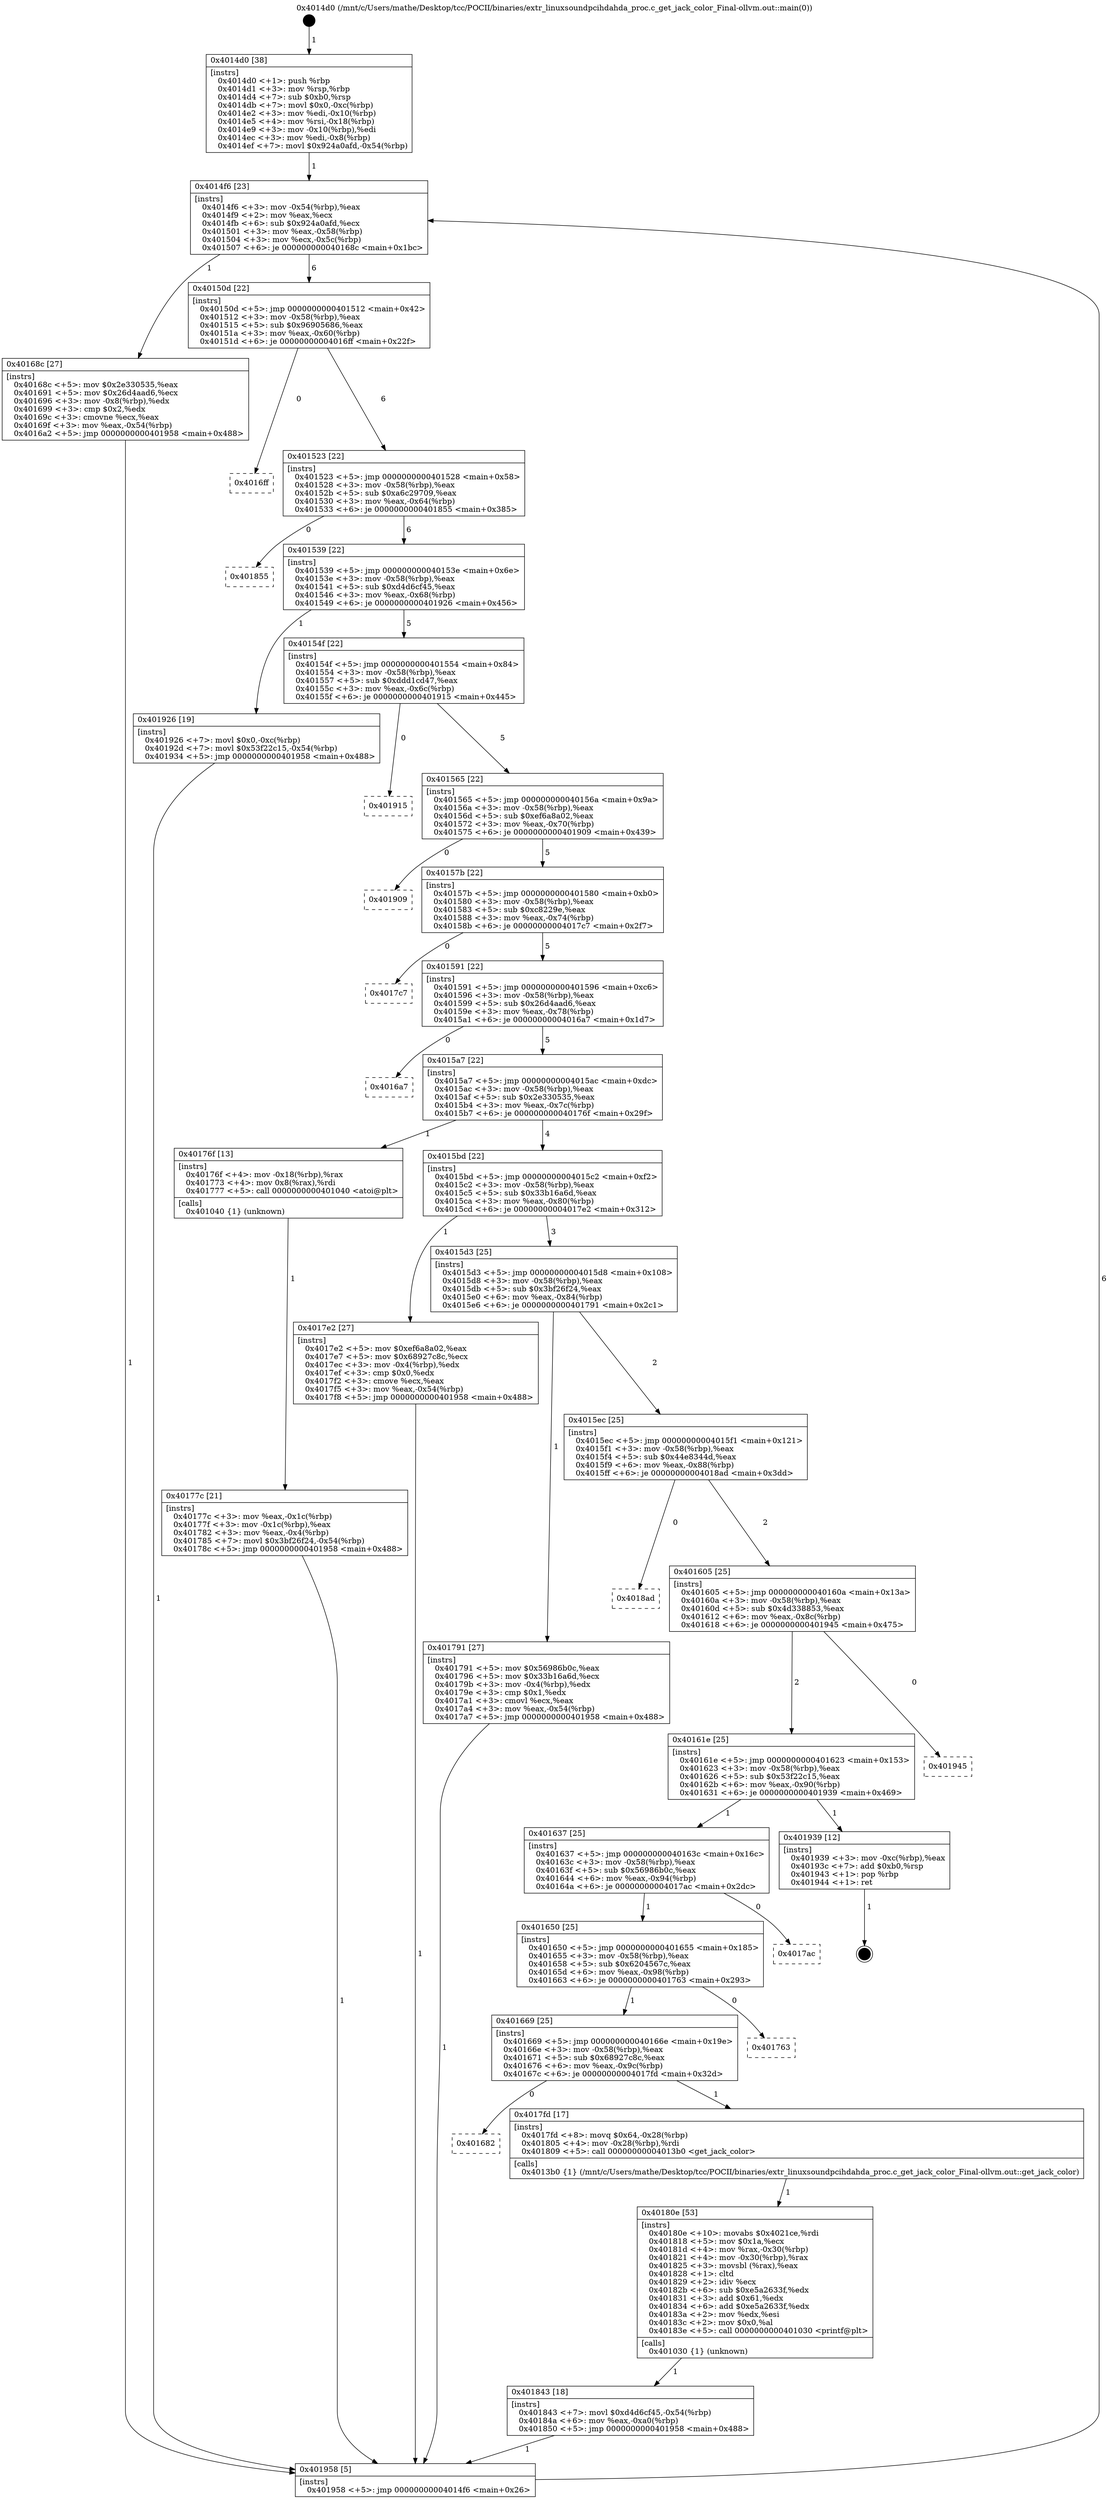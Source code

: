 digraph "0x4014d0" {
  label = "0x4014d0 (/mnt/c/Users/mathe/Desktop/tcc/POCII/binaries/extr_linuxsoundpcihdahda_proc.c_get_jack_color_Final-ollvm.out::main(0))"
  labelloc = "t"
  node[shape=record]

  Entry [label="",width=0.3,height=0.3,shape=circle,fillcolor=black,style=filled]
  "0x4014f6" [label="{
     0x4014f6 [23]\l
     | [instrs]\l
     &nbsp;&nbsp;0x4014f6 \<+3\>: mov -0x54(%rbp),%eax\l
     &nbsp;&nbsp;0x4014f9 \<+2\>: mov %eax,%ecx\l
     &nbsp;&nbsp;0x4014fb \<+6\>: sub $0x924a0afd,%ecx\l
     &nbsp;&nbsp;0x401501 \<+3\>: mov %eax,-0x58(%rbp)\l
     &nbsp;&nbsp;0x401504 \<+3\>: mov %ecx,-0x5c(%rbp)\l
     &nbsp;&nbsp;0x401507 \<+6\>: je 000000000040168c \<main+0x1bc\>\l
  }"]
  "0x40168c" [label="{
     0x40168c [27]\l
     | [instrs]\l
     &nbsp;&nbsp;0x40168c \<+5\>: mov $0x2e330535,%eax\l
     &nbsp;&nbsp;0x401691 \<+5\>: mov $0x26d4aad6,%ecx\l
     &nbsp;&nbsp;0x401696 \<+3\>: mov -0x8(%rbp),%edx\l
     &nbsp;&nbsp;0x401699 \<+3\>: cmp $0x2,%edx\l
     &nbsp;&nbsp;0x40169c \<+3\>: cmovne %ecx,%eax\l
     &nbsp;&nbsp;0x40169f \<+3\>: mov %eax,-0x54(%rbp)\l
     &nbsp;&nbsp;0x4016a2 \<+5\>: jmp 0000000000401958 \<main+0x488\>\l
  }"]
  "0x40150d" [label="{
     0x40150d [22]\l
     | [instrs]\l
     &nbsp;&nbsp;0x40150d \<+5\>: jmp 0000000000401512 \<main+0x42\>\l
     &nbsp;&nbsp;0x401512 \<+3\>: mov -0x58(%rbp),%eax\l
     &nbsp;&nbsp;0x401515 \<+5\>: sub $0x96905686,%eax\l
     &nbsp;&nbsp;0x40151a \<+3\>: mov %eax,-0x60(%rbp)\l
     &nbsp;&nbsp;0x40151d \<+6\>: je 00000000004016ff \<main+0x22f\>\l
  }"]
  "0x401958" [label="{
     0x401958 [5]\l
     | [instrs]\l
     &nbsp;&nbsp;0x401958 \<+5\>: jmp 00000000004014f6 \<main+0x26\>\l
  }"]
  "0x4014d0" [label="{
     0x4014d0 [38]\l
     | [instrs]\l
     &nbsp;&nbsp;0x4014d0 \<+1\>: push %rbp\l
     &nbsp;&nbsp;0x4014d1 \<+3\>: mov %rsp,%rbp\l
     &nbsp;&nbsp;0x4014d4 \<+7\>: sub $0xb0,%rsp\l
     &nbsp;&nbsp;0x4014db \<+7\>: movl $0x0,-0xc(%rbp)\l
     &nbsp;&nbsp;0x4014e2 \<+3\>: mov %edi,-0x10(%rbp)\l
     &nbsp;&nbsp;0x4014e5 \<+4\>: mov %rsi,-0x18(%rbp)\l
     &nbsp;&nbsp;0x4014e9 \<+3\>: mov -0x10(%rbp),%edi\l
     &nbsp;&nbsp;0x4014ec \<+3\>: mov %edi,-0x8(%rbp)\l
     &nbsp;&nbsp;0x4014ef \<+7\>: movl $0x924a0afd,-0x54(%rbp)\l
  }"]
  Exit [label="",width=0.3,height=0.3,shape=circle,fillcolor=black,style=filled,peripheries=2]
  "0x4016ff" [label="{
     0x4016ff\l
  }", style=dashed]
  "0x401523" [label="{
     0x401523 [22]\l
     | [instrs]\l
     &nbsp;&nbsp;0x401523 \<+5\>: jmp 0000000000401528 \<main+0x58\>\l
     &nbsp;&nbsp;0x401528 \<+3\>: mov -0x58(%rbp),%eax\l
     &nbsp;&nbsp;0x40152b \<+5\>: sub $0xa6c29709,%eax\l
     &nbsp;&nbsp;0x401530 \<+3\>: mov %eax,-0x64(%rbp)\l
     &nbsp;&nbsp;0x401533 \<+6\>: je 0000000000401855 \<main+0x385\>\l
  }"]
  "0x401843" [label="{
     0x401843 [18]\l
     | [instrs]\l
     &nbsp;&nbsp;0x401843 \<+7\>: movl $0xd4d6cf45,-0x54(%rbp)\l
     &nbsp;&nbsp;0x40184a \<+6\>: mov %eax,-0xa0(%rbp)\l
     &nbsp;&nbsp;0x401850 \<+5\>: jmp 0000000000401958 \<main+0x488\>\l
  }"]
  "0x401855" [label="{
     0x401855\l
  }", style=dashed]
  "0x401539" [label="{
     0x401539 [22]\l
     | [instrs]\l
     &nbsp;&nbsp;0x401539 \<+5\>: jmp 000000000040153e \<main+0x6e\>\l
     &nbsp;&nbsp;0x40153e \<+3\>: mov -0x58(%rbp),%eax\l
     &nbsp;&nbsp;0x401541 \<+5\>: sub $0xd4d6cf45,%eax\l
     &nbsp;&nbsp;0x401546 \<+3\>: mov %eax,-0x68(%rbp)\l
     &nbsp;&nbsp;0x401549 \<+6\>: je 0000000000401926 \<main+0x456\>\l
  }"]
  "0x40180e" [label="{
     0x40180e [53]\l
     | [instrs]\l
     &nbsp;&nbsp;0x40180e \<+10\>: movabs $0x4021ce,%rdi\l
     &nbsp;&nbsp;0x401818 \<+5\>: mov $0x1a,%ecx\l
     &nbsp;&nbsp;0x40181d \<+4\>: mov %rax,-0x30(%rbp)\l
     &nbsp;&nbsp;0x401821 \<+4\>: mov -0x30(%rbp),%rax\l
     &nbsp;&nbsp;0x401825 \<+3\>: movsbl (%rax),%eax\l
     &nbsp;&nbsp;0x401828 \<+1\>: cltd\l
     &nbsp;&nbsp;0x401829 \<+2\>: idiv %ecx\l
     &nbsp;&nbsp;0x40182b \<+6\>: sub $0xe5a2633f,%edx\l
     &nbsp;&nbsp;0x401831 \<+3\>: add $0x61,%edx\l
     &nbsp;&nbsp;0x401834 \<+6\>: add $0xe5a2633f,%edx\l
     &nbsp;&nbsp;0x40183a \<+2\>: mov %edx,%esi\l
     &nbsp;&nbsp;0x40183c \<+2\>: mov $0x0,%al\l
     &nbsp;&nbsp;0x40183e \<+5\>: call 0000000000401030 \<printf@plt\>\l
     | [calls]\l
     &nbsp;&nbsp;0x401030 \{1\} (unknown)\l
  }"]
  "0x401926" [label="{
     0x401926 [19]\l
     | [instrs]\l
     &nbsp;&nbsp;0x401926 \<+7\>: movl $0x0,-0xc(%rbp)\l
     &nbsp;&nbsp;0x40192d \<+7\>: movl $0x53f22c15,-0x54(%rbp)\l
     &nbsp;&nbsp;0x401934 \<+5\>: jmp 0000000000401958 \<main+0x488\>\l
  }"]
  "0x40154f" [label="{
     0x40154f [22]\l
     | [instrs]\l
     &nbsp;&nbsp;0x40154f \<+5\>: jmp 0000000000401554 \<main+0x84\>\l
     &nbsp;&nbsp;0x401554 \<+3\>: mov -0x58(%rbp),%eax\l
     &nbsp;&nbsp;0x401557 \<+5\>: sub $0xddd1cd47,%eax\l
     &nbsp;&nbsp;0x40155c \<+3\>: mov %eax,-0x6c(%rbp)\l
     &nbsp;&nbsp;0x40155f \<+6\>: je 0000000000401915 \<main+0x445\>\l
  }"]
  "0x401682" [label="{
     0x401682\l
  }", style=dashed]
  "0x401915" [label="{
     0x401915\l
  }", style=dashed]
  "0x401565" [label="{
     0x401565 [22]\l
     | [instrs]\l
     &nbsp;&nbsp;0x401565 \<+5\>: jmp 000000000040156a \<main+0x9a\>\l
     &nbsp;&nbsp;0x40156a \<+3\>: mov -0x58(%rbp),%eax\l
     &nbsp;&nbsp;0x40156d \<+5\>: sub $0xef6a8a02,%eax\l
     &nbsp;&nbsp;0x401572 \<+3\>: mov %eax,-0x70(%rbp)\l
     &nbsp;&nbsp;0x401575 \<+6\>: je 0000000000401909 \<main+0x439\>\l
  }"]
  "0x4017fd" [label="{
     0x4017fd [17]\l
     | [instrs]\l
     &nbsp;&nbsp;0x4017fd \<+8\>: movq $0x64,-0x28(%rbp)\l
     &nbsp;&nbsp;0x401805 \<+4\>: mov -0x28(%rbp),%rdi\l
     &nbsp;&nbsp;0x401809 \<+5\>: call 00000000004013b0 \<get_jack_color\>\l
     | [calls]\l
     &nbsp;&nbsp;0x4013b0 \{1\} (/mnt/c/Users/mathe/Desktop/tcc/POCII/binaries/extr_linuxsoundpcihdahda_proc.c_get_jack_color_Final-ollvm.out::get_jack_color)\l
  }"]
  "0x401909" [label="{
     0x401909\l
  }", style=dashed]
  "0x40157b" [label="{
     0x40157b [22]\l
     | [instrs]\l
     &nbsp;&nbsp;0x40157b \<+5\>: jmp 0000000000401580 \<main+0xb0\>\l
     &nbsp;&nbsp;0x401580 \<+3\>: mov -0x58(%rbp),%eax\l
     &nbsp;&nbsp;0x401583 \<+5\>: sub $0xc8229e,%eax\l
     &nbsp;&nbsp;0x401588 \<+3\>: mov %eax,-0x74(%rbp)\l
     &nbsp;&nbsp;0x40158b \<+6\>: je 00000000004017c7 \<main+0x2f7\>\l
  }"]
  "0x401669" [label="{
     0x401669 [25]\l
     | [instrs]\l
     &nbsp;&nbsp;0x401669 \<+5\>: jmp 000000000040166e \<main+0x19e\>\l
     &nbsp;&nbsp;0x40166e \<+3\>: mov -0x58(%rbp),%eax\l
     &nbsp;&nbsp;0x401671 \<+5\>: sub $0x68927c8c,%eax\l
     &nbsp;&nbsp;0x401676 \<+6\>: mov %eax,-0x9c(%rbp)\l
     &nbsp;&nbsp;0x40167c \<+6\>: je 00000000004017fd \<main+0x32d\>\l
  }"]
  "0x4017c7" [label="{
     0x4017c7\l
  }", style=dashed]
  "0x401591" [label="{
     0x401591 [22]\l
     | [instrs]\l
     &nbsp;&nbsp;0x401591 \<+5\>: jmp 0000000000401596 \<main+0xc6\>\l
     &nbsp;&nbsp;0x401596 \<+3\>: mov -0x58(%rbp),%eax\l
     &nbsp;&nbsp;0x401599 \<+5\>: sub $0x26d4aad6,%eax\l
     &nbsp;&nbsp;0x40159e \<+3\>: mov %eax,-0x78(%rbp)\l
     &nbsp;&nbsp;0x4015a1 \<+6\>: je 00000000004016a7 \<main+0x1d7\>\l
  }"]
  "0x401763" [label="{
     0x401763\l
  }", style=dashed]
  "0x4016a7" [label="{
     0x4016a7\l
  }", style=dashed]
  "0x4015a7" [label="{
     0x4015a7 [22]\l
     | [instrs]\l
     &nbsp;&nbsp;0x4015a7 \<+5\>: jmp 00000000004015ac \<main+0xdc\>\l
     &nbsp;&nbsp;0x4015ac \<+3\>: mov -0x58(%rbp),%eax\l
     &nbsp;&nbsp;0x4015af \<+5\>: sub $0x2e330535,%eax\l
     &nbsp;&nbsp;0x4015b4 \<+3\>: mov %eax,-0x7c(%rbp)\l
     &nbsp;&nbsp;0x4015b7 \<+6\>: je 000000000040176f \<main+0x29f\>\l
  }"]
  "0x401650" [label="{
     0x401650 [25]\l
     | [instrs]\l
     &nbsp;&nbsp;0x401650 \<+5\>: jmp 0000000000401655 \<main+0x185\>\l
     &nbsp;&nbsp;0x401655 \<+3\>: mov -0x58(%rbp),%eax\l
     &nbsp;&nbsp;0x401658 \<+5\>: sub $0x6204567c,%eax\l
     &nbsp;&nbsp;0x40165d \<+6\>: mov %eax,-0x98(%rbp)\l
     &nbsp;&nbsp;0x401663 \<+6\>: je 0000000000401763 \<main+0x293\>\l
  }"]
  "0x40176f" [label="{
     0x40176f [13]\l
     | [instrs]\l
     &nbsp;&nbsp;0x40176f \<+4\>: mov -0x18(%rbp),%rax\l
     &nbsp;&nbsp;0x401773 \<+4\>: mov 0x8(%rax),%rdi\l
     &nbsp;&nbsp;0x401777 \<+5\>: call 0000000000401040 \<atoi@plt\>\l
     | [calls]\l
     &nbsp;&nbsp;0x401040 \{1\} (unknown)\l
  }"]
  "0x4015bd" [label="{
     0x4015bd [22]\l
     | [instrs]\l
     &nbsp;&nbsp;0x4015bd \<+5\>: jmp 00000000004015c2 \<main+0xf2\>\l
     &nbsp;&nbsp;0x4015c2 \<+3\>: mov -0x58(%rbp),%eax\l
     &nbsp;&nbsp;0x4015c5 \<+5\>: sub $0x33b16a6d,%eax\l
     &nbsp;&nbsp;0x4015ca \<+3\>: mov %eax,-0x80(%rbp)\l
     &nbsp;&nbsp;0x4015cd \<+6\>: je 00000000004017e2 \<main+0x312\>\l
  }"]
  "0x40177c" [label="{
     0x40177c [21]\l
     | [instrs]\l
     &nbsp;&nbsp;0x40177c \<+3\>: mov %eax,-0x1c(%rbp)\l
     &nbsp;&nbsp;0x40177f \<+3\>: mov -0x1c(%rbp),%eax\l
     &nbsp;&nbsp;0x401782 \<+3\>: mov %eax,-0x4(%rbp)\l
     &nbsp;&nbsp;0x401785 \<+7\>: movl $0x3bf26f24,-0x54(%rbp)\l
     &nbsp;&nbsp;0x40178c \<+5\>: jmp 0000000000401958 \<main+0x488\>\l
  }"]
  "0x4017ac" [label="{
     0x4017ac\l
  }", style=dashed]
  "0x4017e2" [label="{
     0x4017e2 [27]\l
     | [instrs]\l
     &nbsp;&nbsp;0x4017e2 \<+5\>: mov $0xef6a8a02,%eax\l
     &nbsp;&nbsp;0x4017e7 \<+5\>: mov $0x68927c8c,%ecx\l
     &nbsp;&nbsp;0x4017ec \<+3\>: mov -0x4(%rbp),%edx\l
     &nbsp;&nbsp;0x4017ef \<+3\>: cmp $0x0,%edx\l
     &nbsp;&nbsp;0x4017f2 \<+3\>: cmove %ecx,%eax\l
     &nbsp;&nbsp;0x4017f5 \<+3\>: mov %eax,-0x54(%rbp)\l
     &nbsp;&nbsp;0x4017f8 \<+5\>: jmp 0000000000401958 \<main+0x488\>\l
  }"]
  "0x4015d3" [label="{
     0x4015d3 [25]\l
     | [instrs]\l
     &nbsp;&nbsp;0x4015d3 \<+5\>: jmp 00000000004015d8 \<main+0x108\>\l
     &nbsp;&nbsp;0x4015d8 \<+3\>: mov -0x58(%rbp),%eax\l
     &nbsp;&nbsp;0x4015db \<+5\>: sub $0x3bf26f24,%eax\l
     &nbsp;&nbsp;0x4015e0 \<+6\>: mov %eax,-0x84(%rbp)\l
     &nbsp;&nbsp;0x4015e6 \<+6\>: je 0000000000401791 \<main+0x2c1\>\l
  }"]
  "0x401637" [label="{
     0x401637 [25]\l
     | [instrs]\l
     &nbsp;&nbsp;0x401637 \<+5\>: jmp 000000000040163c \<main+0x16c\>\l
     &nbsp;&nbsp;0x40163c \<+3\>: mov -0x58(%rbp),%eax\l
     &nbsp;&nbsp;0x40163f \<+5\>: sub $0x56986b0c,%eax\l
     &nbsp;&nbsp;0x401644 \<+6\>: mov %eax,-0x94(%rbp)\l
     &nbsp;&nbsp;0x40164a \<+6\>: je 00000000004017ac \<main+0x2dc\>\l
  }"]
  "0x401791" [label="{
     0x401791 [27]\l
     | [instrs]\l
     &nbsp;&nbsp;0x401791 \<+5\>: mov $0x56986b0c,%eax\l
     &nbsp;&nbsp;0x401796 \<+5\>: mov $0x33b16a6d,%ecx\l
     &nbsp;&nbsp;0x40179b \<+3\>: mov -0x4(%rbp),%edx\l
     &nbsp;&nbsp;0x40179e \<+3\>: cmp $0x1,%edx\l
     &nbsp;&nbsp;0x4017a1 \<+3\>: cmovl %ecx,%eax\l
     &nbsp;&nbsp;0x4017a4 \<+3\>: mov %eax,-0x54(%rbp)\l
     &nbsp;&nbsp;0x4017a7 \<+5\>: jmp 0000000000401958 \<main+0x488\>\l
  }"]
  "0x4015ec" [label="{
     0x4015ec [25]\l
     | [instrs]\l
     &nbsp;&nbsp;0x4015ec \<+5\>: jmp 00000000004015f1 \<main+0x121\>\l
     &nbsp;&nbsp;0x4015f1 \<+3\>: mov -0x58(%rbp),%eax\l
     &nbsp;&nbsp;0x4015f4 \<+5\>: sub $0x44e8344d,%eax\l
     &nbsp;&nbsp;0x4015f9 \<+6\>: mov %eax,-0x88(%rbp)\l
     &nbsp;&nbsp;0x4015ff \<+6\>: je 00000000004018ad \<main+0x3dd\>\l
  }"]
  "0x401939" [label="{
     0x401939 [12]\l
     | [instrs]\l
     &nbsp;&nbsp;0x401939 \<+3\>: mov -0xc(%rbp),%eax\l
     &nbsp;&nbsp;0x40193c \<+7\>: add $0xb0,%rsp\l
     &nbsp;&nbsp;0x401943 \<+1\>: pop %rbp\l
     &nbsp;&nbsp;0x401944 \<+1\>: ret\l
  }"]
  "0x4018ad" [label="{
     0x4018ad\l
  }", style=dashed]
  "0x401605" [label="{
     0x401605 [25]\l
     | [instrs]\l
     &nbsp;&nbsp;0x401605 \<+5\>: jmp 000000000040160a \<main+0x13a\>\l
     &nbsp;&nbsp;0x40160a \<+3\>: mov -0x58(%rbp),%eax\l
     &nbsp;&nbsp;0x40160d \<+5\>: sub $0x4d338853,%eax\l
     &nbsp;&nbsp;0x401612 \<+6\>: mov %eax,-0x8c(%rbp)\l
     &nbsp;&nbsp;0x401618 \<+6\>: je 0000000000401945 \<main+0x475\>\l
  }"]
  "0x40161e" [label="{
     0x40161e [25]\l
     | [instrs]\l
     &nbsp;&nbsp;0x40161e \<+5\>: jmp 0000000000401623 \<main+0x153\>\l
     &nbsp;&nbsp;0x401623 \<+3\>: mov -0x58(%rbp),%eax\l
     &nbsp;&nbsp;0x401626 \<+5\>: sub $0x53f22c15,%eax\l
     &nbsp;&nbsp;0x40162b \<+6\>: mov %eax,-0x90(%rbp)\l
     &nbsp;&nbsp;0x401631 \<+6\>: je 0000000000401939 \<main+0x469\>\l
  }"]
  "0x401945" [label="{
     0x401945\l
  }", style=dashed]
  Entry -> "0x4014d0" [label=" 1"]
  "0x4014f6" -> "0x40168c" [label=" 1"]
  "0x4014f6" -> "0x40150d" [label=" 6"]
  "0x40168c" -> "0x401958" [label=" 1"]
  "0x4014d0" -> "0x4014f6" [label=" 1"]
  "0x401958" -> "0x4014f6" [label=" 6"]
  "0x401939" -> Exit [label=" 1"]
  "0x40150d" -> "0x4016ff" [label=" 0"]
  "0x40150d" -> "0x401523" [label=" 6"]
  "0x401926" -> "0x401958" [label=" 1"]
  "0x401523" -> "0x401855" [label=" 0"]
  "0x401523" -> "0x401539" [label=" 6"]
  "0x401843" -> "0x401958" [label=" 1"]
  "0x401539" -> "0x401926" [label=" 1"]
  "0x401539" -> "0x40154f" [label=" 5"]
  "0x40180e" -> "0x401843" [label=" 1"]
  "0x40154f" -> "0x401915" [label=" 0"]
  "0x40154f" -> "0x401565" [label=" 5"]
  "0x4017fd" -> "0x40180e" [label=" 1"]
  "0x401565" -> "0x401909" [label=" 0"]
  "0x401565" -> "0x40157b" [label=" 5"]
  "0x401669" -> "0x401682" [label=" 0"]
  "0x40157b" -> "0x4017c7" [label=" 0"]
  "0x40157b" -> "0x401591" [label=" 5"]
  "0x401669" -> "0x4017fd" [label=" 1"]
  "0x401591" -> "0x4016a7" [label=" 0"]
  "0x401591" -> "0x4015a7" [label=" 5"]
  "0x401650" -> "0x401669" [label=" 1"]
  "0x4015a7" -> "0x40176f" [label=" 1"]
  "0x4015a7" -> "0x4015bd" [label=" 4"]
  "0x40176f" -> "0x40177c" [label=" 1"]
  "0x40177c" -> "0x401958" [label=" 1"]
  "0x401650" -> "0x401763" [label=" 0"]
  "0x4015bd" -> "0x4017e2" [label=" 1"]
  "0x4015bd" -> "0x4015d3" [label=" 3"]
  "0x401637" -> "0x401650" [label=" 1"]
  "0x4015d3" -> "0x401791" [label=" 1"]
  "0x4015d3" -> "0x4015ec" [label=" 2"]
  "0x401791" -> "0x401958" [label=" 1"]
  "0x4017e2" -> "0x401958" [label=" 1"]
  "0x401637" -> "0x4017ac" [label=" 0"]
  "0x4015ec" -> "0x4018ad" [label=" 0"]
  "0x4015ec" -> "0x401605" [label=" 2"]
  "0x40161e" -> "0x401637" [label=" 1"]
  "0x401605" -> "0x401945" [label=" 0"]
  "0x401605" -> "0x40161e" [label=" 2"]
  "0x40161e" -> "0x401939" [label=" 1"]
}
